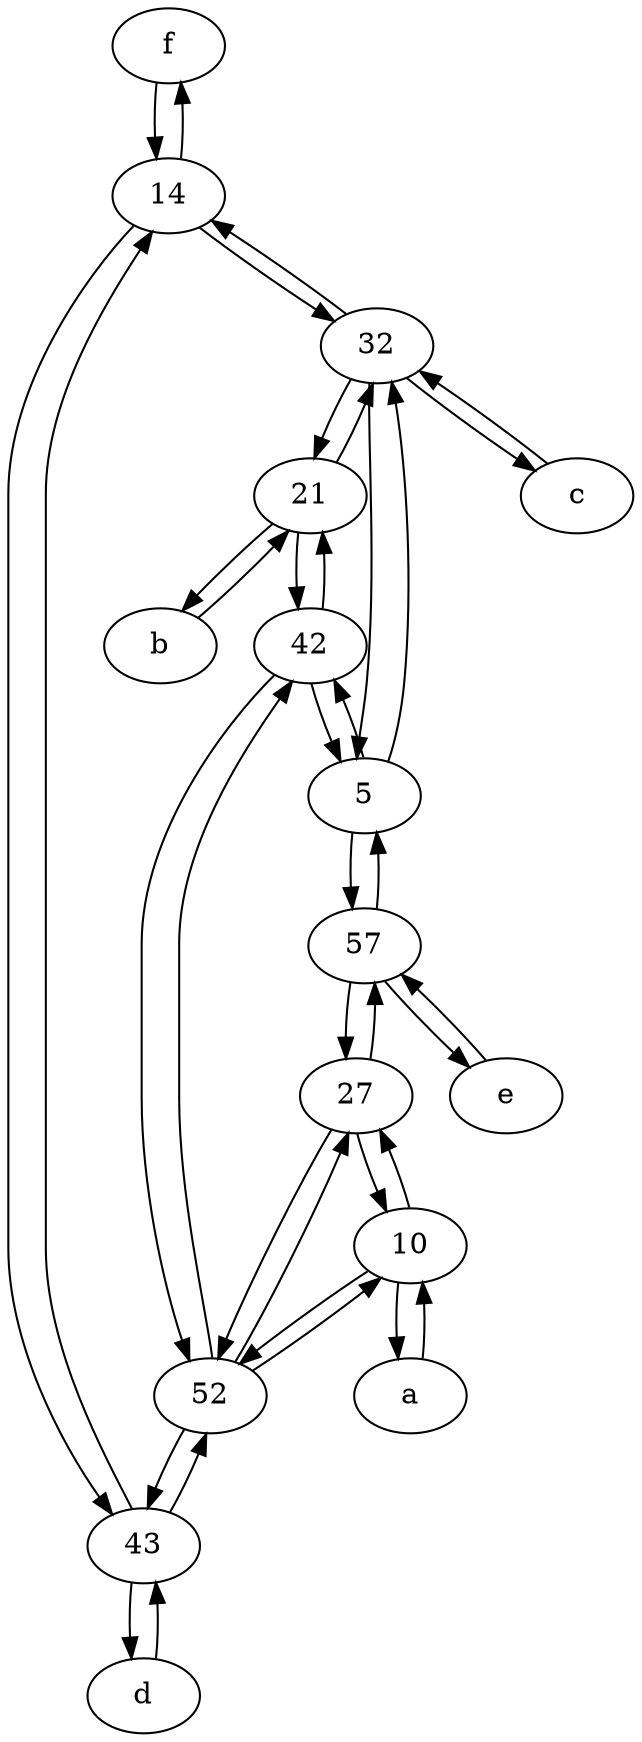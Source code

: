 digraph  {
	f [pos="15,45!"];
	27;
	43;
	32;
	21;
	57;
	52;
	a [pos="40,10!"];
	e [pos="30,50!"];
	14;
	d [pos="20,30!"];
	b [pos="50,20!"];
	10;
	5;
	c [pos="20,10!"];
	42;
	52 -> 43;
	42 -> 5;
	a -> 10;
	c -> 32;
	57 -> 27;
	21 -> 42;
	57 -> e;
	57 -> 5;
	43 -> d;
	52 -> 10;
	5 -> 32;
	52 -> 27;
	14 -> 32;
	21 -> b;
	d -> 43;
	43 -> 52;
	32 -> 21;
	f -> 14;
	32 -> 5;
	27 -> 52;
	52 -> 42;
	42 -> 21;
	32 -> c;
	27 -> 57;
	32 -> 14;
	e -> 57;
	21 -> 32;
	5 -> 57;
	14 -> f;
	b -> 21;
	10 -> a;
	43 -> 14;
	42 -> 52;
	5 -> 42;
	27 -> 10;
	10 -> 52;
	14 -> 43;
	10 -> 27;

	}